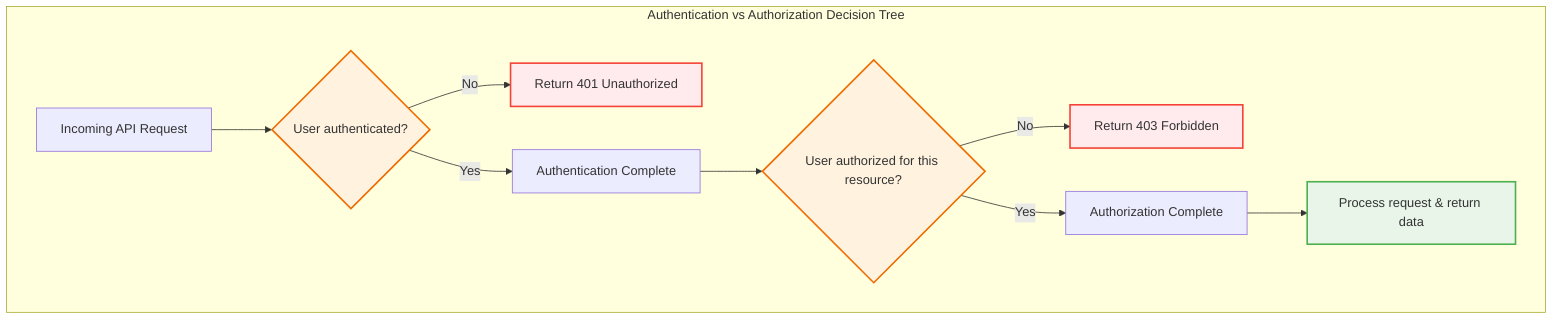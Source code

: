 graph TB
    subgraph "Authentication vs Authorization Decision Tree"
        E1[Incoming API Request] --> E2{User authenticated?}
        E2 -->|No| E3[Return 401 Unauthorized]
        E2 -->|Yes| E4[Authentication Complete]
        E4 --> E5{User authorized for this resource?}
        E5 -->|No| E6[Return 403 Forbidden]
        E5 -->|Yes| E7[Authorization Complete]
        E7 --> E8[Process request & return data]
    end

    class E2,E5 decision
    class E8 success
    class E3,E6 error

    classDef authFlow fill:#e1f5fe,stroke:#0288d1,stroke-width:2px
    classDef decision fill:#fff3e0,stroke:#ef6c00,stroke-width:2px
    classDef success fill:#e8f5e8,stroke:#4caf50,stroke-width:2px
    classDef error fill:#ffebee,stroke:#f44336,stroke-width:2px